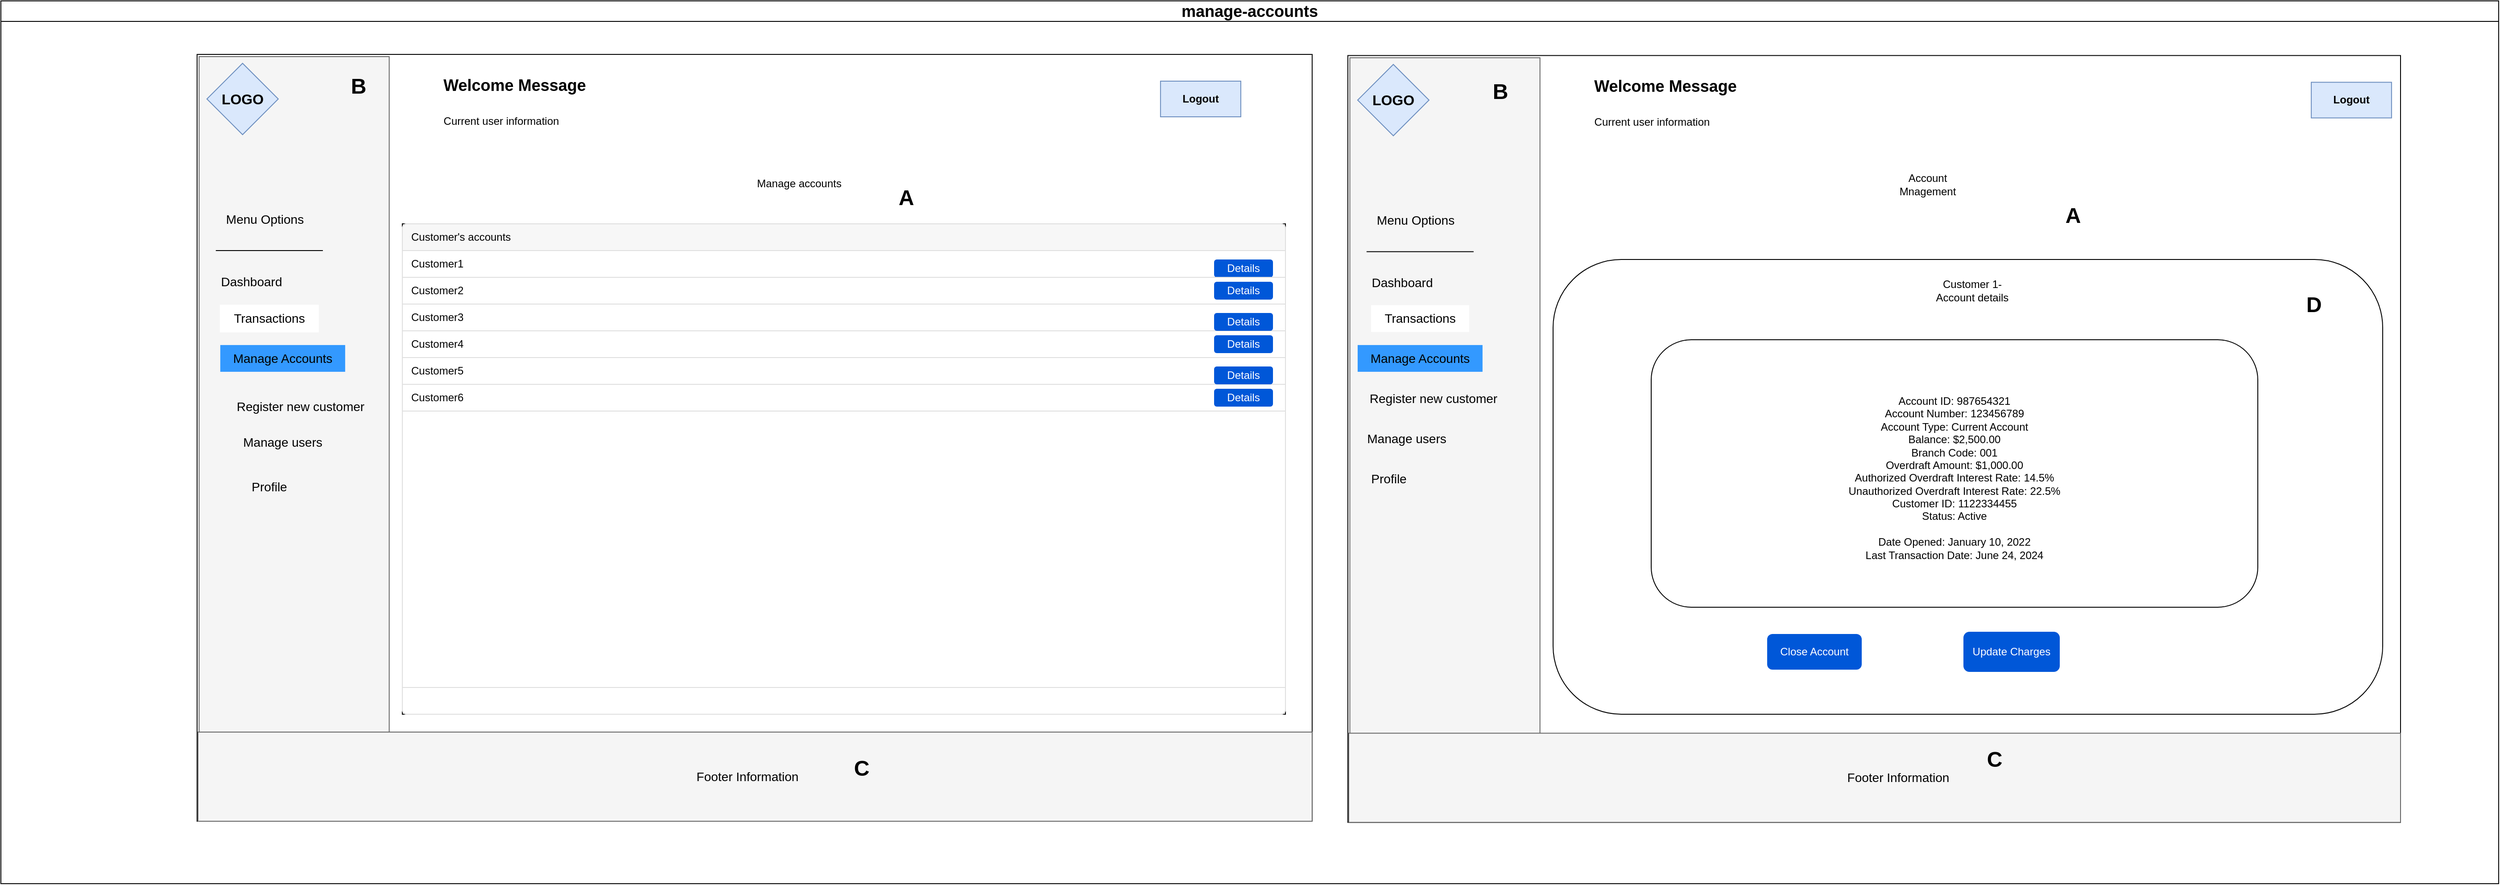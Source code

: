 <mxfile version="24.5.3" type="device">
  <diagram id="3j9G0F825_cHGCq9AKto" name="Page-2">
    <mxGraphModel dx="5438" dy="-12" grid="1" gridSize="10" guides="1" tooltips="1" connect="1" arrows="1" fold="1" page="1" pageScale="1" pageWidth="827" pageHeight="1169" math="0" shadow="0">
      <root>
        <mxCell id="0" />
        <mxCell id="1" parent="0" />
        <mxCell id="KaZSMS_361OF5o8MJigc-138" value="&lt;b style=&quot;font-size: 18px;&quot;&gt;manage-accounts&lt;/b&gt;" style="swimlane;whiteSpace=wrap;html=1;" parent="1" vertex="1">
          <mxGeometry x="-510" y="3340" width="2800" height="990" as="geometry" />
        </mxCell>
        <mxCell id="KaZSMS_361OF5o8MJigc-139" value="" style="rounded=1;whiteSpace=wrap;html=1;" parent="KaZSMS_361OF5o8MJigc-138" vertex="1">
          <mxGeometry x="2164" y="430" width="346" height="180" as="geometry" />
        </mxCell>
        <mxCell id="KaZSMS_361OF5o8MJigc-140" value="" style="rounded=0;whiteSpace=wrap;html=1;" parent="KaZSMS_361OF5o8MJigc-138" vertex="1">
          <mxGeometry x="219.93" y="60" width="1250" height="860" as="geometry" />
        </mxCell>
        <mxCell id="KaZSMS_361OF5o8MJigc-141" value="" style="rounded=0;whiteSpace=wrap;html=1;fillColor=#f5f5f5;fontColor=#333333;strokeColor=#666666;rotation=-270;" parent="KaZSMS_361OF5o8MJigc-138" vertex="1">
          <mxGeometry x="-100" y="384.69" width="857.5" height="213.13" as="geometry" />
        </mxCell>
        <mxCell id="KaZSMS_361OF5o8MJigc-142" value="&lt;font size=&quot;3&quot;&gt;&lt;b&gt;LOGO&lt;/b&gt;&lt;/font&gt;" style="rhombus;whiteSpace=wrap;html=1;fillColor=#dae8fc;strokeColor=#6c8ebf;" parent="KaZSMS_361OF5o8MJigc-138" vertex="1">
          <mxGeometry x="230.93" y="70" width="80" height="80" as="geometry" />
        </mxCell>
        <mxCell id="KaZSMS_361OF5o8MJigc-143" value="&lt;b&gt;Logout&lt;/b&gt;" style="rounded=0;whiteSpace=wrap;html=1;fillColor=#dae8fc;strokeColor=#6c8ebf;" parent="KaZSMS_361OF5o8MJigc-138" vertex="1">
          <mxGeometry x="1299.93" y="90" width="90" height="40" as="geometry" />
        </mxCell>
        <mxCell id="KaZSMS_361OF5o8MJigc-144" value="" style="rounded=0;whiteSpace=wrap;html=1;fillColor=#f5f5f5;fontColor=#f5f5f5;strokeColor=#666666;" parent="KaZSMS_361OF5o8MJigc-138" vertex="1">
          <mxGeometry x="220.93" y="820" width="1249" height="100" as="geometry" />
        </mxCell>
        <mxCell id="KaZSMS_361OF5o8MJigc-145" value="&lt;font style=&quot;font-size: 14px;&quot;&gt;Footer Information&lt;/font&gt;" style="text;html=1;align=center;verticalAlign=middle;whiteSpace=wrap;rounded=0;" parent="KaZSMS_361OF5o8MJigc-138" vertex="1">
          <mxGeometry x="773.93" y="855" width="126" height="30" as="geometry" />
        </mxCell>
        <mxCell id="KaZSMS_361OF5o8MJigc-146" value="" style="rounded=0;whiteSpace=wrap;html=1;" parent="KaZSMS_361OF5o8MJigc-138" vertex="1">
          <mxGeometry x="450" y="250" width="990" height="550" as="geometry" />
        </mxCell>
        <mxCell id="KaZSMS_361OF5o8MJigc-147" value="&lt;b&gt;&lt;font style=&quot;font-size: 18px;&quot;&gt;Welcome Message&lt;/font&gt;&lt;/b&gt;" style="text;html=1;align=center;verticalAlign=middle;whiteSpace=wrap;rounded=0;" parent="KaZSMS_361OF5o8MJigc-138" vertex="1">
          <mxGeometry x="460.93" y="80" width="230" height="30" as="geometry" />
        </mxCell>
        <mxCell id="KaZSMS_361OF5o8MJigc-148" value="Current user information" style="text;html=1;align=center;verticalAlign=middle;whiteSpace=wrap;rounded=0;" parent="KaZSMS_361OF5o8MJigc-138" vertex="1">
          <mxGeometry x="480.93" y="120" width="160" height="30" as="geometry" />
        </mxCell>
        <mxCell id="KaZSMS_361OF5o8MJigc-149" value="&lt;font style=&quot;font-size: 14px;&quot;&gt;Menu Options&lt;/font&gt;" style="text;html=1;align=center;verticalAlign=middle;whiteSpace=wrap;rounded=0;" parent="KaZSMS_361OF5o8MJigc-138" vertex="1">
          <mxGeometry x="240.93" y="230" width="110" height="30" as="geometry" />
        </mxCell>
        <mxCell id="KaZSMS_361OF5o8MJigc-150" value="&lt;font style=&quot;font-size: 14px;&quot;&gt;Dashboard&lt;/font&gt;" style="text;html=1;align=center;verticalAlign=middle;whiteSpace=wrap;rounded=0;" parent="KaZSMS_361OF5o8MJigc-138" vertex="1">
          <mxGeometry x="225.93" y="300" width="110" height="30" as="geometry" />
        </mxCell>
        <mxCell id="KaZSMS_361OF5o8MJigc-151" value="&lt;font style=&quot;font-size: 14px;&quot;&gt;Transactions&lt;/font&gt;" style="text;html=1;align=center;verticalAlign=middle;whiteSpace=wrap;rounded=0;fillColor=#FFFFFF;strokeColor=#FFFFFF;" parent="KaZSMS_361OF5o8MJigc-138" vertex="1">
          <mxGeometry x="245.93" y="341.26" width="110" height="30" as="geometry" />
        </mxCell>
        <mxCell id="KaZSMS_361OF5o8MJigc-152" value="&lt;font style=&quot;font-size: 14px;&quot;&gt;Manage Accounts&lt;/font&gt;" style="text;html=1;align=center;verticalAlign=middle;whiteSpace=wrap;rounded=0;fillColor=#3399FF;" parent="KaZSMS_361OF5o8MJigc-138" vertex="1">
          <mxGeometry x="245.93" y="385.95" width="140" height="30" as="geometry" />
        </mxCell>
        <mxCell id="KaZSMS_361OF5o8MJigc-153" value="&lt;font style=&quot;font-size: 14px;&quot;&gt;Register new customer&lt;/font&gt;" style="text;html=1;align=center;verticalAlign=middle;whiteSpace=wrap;rounded=0;" parent="KaZSMS_361OF5o8MJigc-138" vertex="1">
          <mxGeometry x="245.93" y="440" width="180" height="30" as="geometry" />
        </mxCell>
        <mxCell id="KaZSMS_361OF5o8MJigc-154" value="&lt;font style=&quot;font-size: 14px;&quot;&gt;Manage users&lt;/font&gt;" style="text;html=1;align=center;verticalAlign=middle;whiteSpace=wrap;rounded=0;" parent="KaZSMS_361OF5o8MJigc-138" vertex="1">
          <mxGeometry x="260.93" y="480" width="110" height="30" as="geometry" />
        </mxCell>
        <mxCell id="KaZSMS_361OF5o8MJigc-155" value="&lt;font style=&quot;font-size: 14px;&quot;&gt;Profile&lt;/font&gt;" style="text;html=1;align=center;verticalAlign=middle;whiteSpace=wrap;rounded=0;" parent="KaZSMS_361OF5o8MJigc-138" vertex="1">
          <mxGeometry x="245.93" y="530" width="110" height="30" as="geometry" />
        </mxCell>
        <mxCell id="KaZSMS_361OF5o8MJigc-156" style="edgeStyle=orthogonalEdgeStyle;rounded=0;orthogonalLoop=1;jettySize=auto;html=1;exitX=0.5;exitY=1;exitDx=0;exitDy=0;" parent="KaZSMS_361OF5o8MJigc-138" source="KaZSMS_361OF5o8MJigc-155" target="KaZSMS_361OF5o8MJigc-155" edge="1">
          <mxGeometry relative="1" as="geometry" />
        </mxCell>
        <mxCell id="KaZSMS_361OF5o8MJigc-157" value="" style="endArrow=none;html=1;rounded=0;" parent="KaZSMS_361OF5o8MJigc-138" edge="1">
          <mxGeometry width="50" height="50" relative="1" as="geometry">
            <mxPoint x="360.93" y="280" as="sourcePoint" />
            <mxPoint x="240.93" y="280" as="targetPoint" />
          </mxGeometry>
        </mxCell>
        <mxCell id="KaZSMS_361OF5o8MJigc-158" value="Manage accounts" style="text;html=1;align=center;verticalAlign=middle;whiteSpace=wrap;rounded=0;" parent="KaZSMS_361OF5o8MJigc-138" vertex="1">
          <mxGeometry x="839.93" y="190" width="110.07" height="30" as="geometry" />
        </mxCell>
        <mxCell id="KaZSMS_361OF5o8MJigc-159" value="" style="html=1;shadow=0;dashed=0;shape=mxgraph.bootstrap.rrect;rSize=5;strokeColor=#DFDFDF;html=1;whiteSpace=wrap;fillColor=#FFFFFF;fontColor=#000000;" parent="KaZSMS_361OF5o8MJigc-138" vertex="1">
          <mxGeometry x="450" y="250" width="990" height="550" as="geometry" />
        </mxCell>
        <mxCell id="KaZSMS_361OF5o8MJigc-160" value="Customer&#39;s accounts" style="html=1;shadow=0;dashed=0;shape=mxgraph.bootstrap.topButton;strokeColor=inherit;fillColor=#F7F7F7;rSize=5;perimeter=none;whiteSpace=wrap;resizeWidth=1;align=left;spacing=10;" parent="KaZSMS_361OF5o8MJigc-159" vertex="1">
          <mxGeometry width="990" height="30" relative="1" as="geometry" />
        </mxCell>
        <mxCell id="KaZSMS_361OF5o8MJigc-161" value="Customer1" style="strokeColor=inherit;fillColor=inherit;gradientColor=inherit;fontColor=inherit;html=1;shadow=0;dashed=0;perimeter=none;whiteSpace=wrap;resizeWidth=1;align=left;spacing=10;" parent="KaZSMS_361OF5o8MJigc-159" vertex="1">
          <mxGeometry width="990" height="30" relative="1" as="geometry">
            <mxPoint y="30" as="offset" />
          </mxGeometry>
        </mxCell>
        <mxCell id="KaZSMS_361OF5o8MJigc-162" value="Customer3" style="strokeColor=inherit;fillColor=inherit;gradientColor=inherit;fontColor=inherit;html=1;shadow=0;dashed=0;perimeter=none;whiteSpace=wrap;resizeWidth=1;align=left;spacing=10;" parent="KaZSMS_361OF5o8MJigc-159" vertex="1">
          <mxGeometry width="990" height="30" relative="1" as="geometry">
            <mxPoint y="90" as="offset" />
          </mxGeometry>
        </mxCell>
        <mxCell id="KaZSMS_361OF5o8MJigc-163" value="" style="strokeColor=inherit;fillColor=inherit;gradientColor=inherit;fontColor=inherit;html=1;shadow=0;dashed=0;shape=mxgraph.bootstrap.bottomButton;rSize=5;perimeter=none;whiteSpace=wrap;resizeWidth=1;resizeHeight=0;align=left;spacing=10;" parent="KaZSMS_361OF5o8MJigc-159" vertex="1">
          <mxGeometry y="1" width="990" height="30" relative="1" as="geometry">
            <mxPoint y="-30" as="offset" />
          </mxGeometry>
        </mxCell>
        <mxCell id="KaZSMS_361OF5o8MJigc-165" value="Details" style="rounded=1;fillColor=#0057D8;strokeColor=none;html=1;whiteSpace=wrap;fontColor=#ffffff;align=center;verticalAlign=middle;fontStyle=0;fontSize=12;sketch=0;" parent="KaZSMS_361OF5o8MJigc-159" vertex="1">
          <mxGeometry x="910" y="40" width="66" height="20" as="geometry" />
        </mxCell>
        <mxCell id="KaZSMS_361OF5o8MJigc-166" value="Customer6" style="strokeColor=inherit;fillColor=inherit;gradientColor=inherit;fontColor=inherit;html=1;shadow=0;dashed=0;perimeter=none;whiteSpace=wrap;resizeWidth=1;align=left;spacing=10;" parent="KaZSMS_361OF5o8MJigc-159" vertex="1">
          <mxGeometry y="180" width="990" height="30" as="geometry" />
        </mxCell>
        <mxCell id="KaZSMS_361OF5o8MJigc-167" value="Customer5" style="strokeColor=inherit;fillColor=inherit;gradientColor=inherit;fontColor=inherit;html=1;shadow=0;dashed=0;perimeter=none;whiteSpace=wrap;resizeWidth=1;align=left;spacing=10;" parent="KaZSMS_361OF5o8MJigc-159" vertex="1">
          <mxGeometry y="150" width="990" height="30" as="geometry" />
        </mxCell>
        <mxCell id="KaZSMS_361OF5o8MJigc-168" value="Customer4" style="strokeColor=inherit;fillColor=inherit;gradientColor=inherit;fontColor=inherit;html=1;shadow=0;dashed=0;perimeter=none;whiteSpace=wrap;resizeWidth=1;align=left;spacing=10;" parent="KaZSMS_361OF5o8MJigc-159" vertex="1">
          <mxGeometry y="120" width="990" height="30" as="geometry" />
        </mxCell>
        <mxCell id="KaZSMS_361OF5o8MJigc-169" value="Customer2" style="strokeColor=inherit;fillColor=inherit;gradientColor=inherit;fontColor=inherit;html=1;shadow=0;dashed=0;perimeter=none;whiteSpace=wrap;resizeWidth=1;align=left;spacing=10;" parent="KaZSMS_361OF5o8MJigc-159" vertex="1">
          <mxGeometry y="60" width="990" height="30" as="geometry" />
        </mxCell>
        <mxCell id="KaZSMS_361OF5o8MJigc-170" value="Details" style="rounded=1;fillColor=#0057D8;strokeColor=none;html=1;whiteSpace=wrap;fontColor=#ffffff;align=center;verticalAlign=middle;fontStyle=0;fontSize=12;sketch=0;" parent="KaZSMS_361OF5o8MJigc-159" vertex="1">
          <mxGeometry x="910" y="65" width="66" height="20" as="geometry" />
        </mxCell>
        <mxCell id="KaZSMS_361OF5o8MJigc-171" value="Details" style="rounded=1;fillColor=#0057D8;strokeColor=none;html=1;whiteSpace=wrap;fontColor=#ffffff;align=center;verticalAlign=middle;fontStyle=0;fontSize=12;sketch=0;" parent="KaZSMS_361OF5o8MJigc-159" vertex="1">
          <mxGeometry x="910" y="185" width="66" height="20" as="geometry" />
        </mxCell>
        <mxCell id="KaZSMS_361OF5o8MJigc-172" value="Details" style="rounded=1;fillColor=#0057D8;strokeColor=none;html=1;whiteSpace=wrap;fontColor=#ffffff;align=center;verticalAlign=middle;fontStyle=0;fontSize=12;sketch=0;" parent="KaZSMS_361OF5o8MJigc-159" vertex="1">
          <mxGeometry x="910" y="160" width="66" height="20" as="geometry" />
        </mxCell>
        <mxCell id="KaZSMS_361OF5o8MJigc-173" value="Details" style="rounded=1;fillColor=#0057D8;strokeColor=none;html=1;whiteSpace=wrap;fontColor=#ffffff;align=center;verticalAlign=middle;fontStyle=0;fontSize=12;sketch=0;" parent="KaZSMS_361OF5o8MJigc-159" vertex="1">
          <mxGeometry x="910" y="125" width="66" height="20" as="geometry" />
        </mxCell>
        <mxCell id="KaZSMS_361OF5o8MJigc-174" value="Details" style="rounded=1;fillColor=#0057D8;strokeColor=none;html=1;whiteSpace=wrap;fontColor=#ffffff;align=center;verticalAlign=middle;fontStyle=0;fontSize=12;sketch=0;" parent="KaZSMS_361OF5o8MJigc-159" vertex="1">
          <mxGeometry x="910" y="100" width="66" height="20" as="geometry" />
        </mxCell>
        <mxCell id="KaZSMS_361OF5o8MJigc-175" value="" style="rounded=0;whiteSpace=wrap;html=1;" parent="KaZSMS_361OF5o8MJigc-138" vertex="1">
          <mxGeometry x="1509.93" y="61.26" width="1180.07" height="860" as="geometry" />
        </mxCell>
        <mxCell id="KaZSMS_361OF5o8MJigc-176" value="" style="rounded=0;whiteSpace=wrap;html=1;fillColor=#f5f5f5;fontColor=#333333;strokeColor=#666666;rotation=-270;" parent="KaZSMS_361OF5o8MJigc-138" vertex="1">
          <mxGeometry x="1190" y="385.95" width="857.5" height="213.13" as="geometry" />
        </mxCell>
        <mxCell id="KaZSMS_361OF5o8MJigc-177" value="&lt;font size=&quot;3&quot;&gt;&lt;b&gt;LOGO&lt;/b&gt;&lt;/font&gt;" style="rhombus;whiteSpace=wrap;html=1;fillColor=#dae8fc;strokeColor=#6c8ebf;" parent="KaZSMS_361OF5o8MJigc-138" vertex="1">
          <mxGeometry x="1520.93" y="71.26" width="80" height="80" as="geometry" />
        </mxCell>
        <mxCell id="KaZSMS_361OF5o8MJigc-178" value="&lt;b&gt;Logout&lt;/b&gt;" style="rounded=0;whiteSpace=wrap;html=1;fillColor=#dae8fc;strokeColor=#6c8ebf;" parent="KaZSMS_361OF5o8MJigc-138" vertex="1">
          <mxGeometry x="2589.93" y="91.26" width="90" height="40" as="geometry" />
        </mxCell>
        <mxCell id="KaZSMS_361OF5o8MJigc-179" value="" style="rounded=0;whiteSpace=wrap;html=1;fillColor=#f5f5f5;fontColor=#f5f5f5;strokeColor=#666666;" parent="KaZSMS_361OF5o8MJigc-138" vertex="1">
          <mxGeometry x="1510.93" y="821.26" width="1179.07" height="100" as="geometry" />
        </mxCell>
        <mxCell id="KaZSMS_361OF5o8MJigc-180" value="&lt;font style=&quot;font-size: 14px;&quot;&gt;Footer Information&lt;/font&gt;" style="text;html=1;align=center;verticalAlign=middle;whiteSpace=wrap;rounded=0;" parent="KaZSMS_361OF5o8MJigc-138" vertex="1">
          <mxGeometry x="2063.93" y="856.26" width="126" height="30" as="geometry" />
        </mxCell>
        <mxCell id="KaZSMS_361OF5o8MJigc-181" value="&lt;b&gt;&lt;font style=&quot;font-size: 18px;&quot;&gt;Welcome Message&lt;/font&gt;&lt;/b&gt;" style="text;html=1;align=center;verticalAlign=middle;whiteSpace=wrap;rounded=0;" parent="KaZSMS_361OF5o8MJigc-138" vertex="1">
          <mxGeometry x="1750.93" y="81.26" width="230" height="30" as="geometry" />
        </mxCell>
        <mxCell id="KaZSMS_361OF5o8MJigc-182" value="Current user information" style="text;html=1;align=center;verticalAlign=middle;whiteSpace=wrap;rounded=0;" parent="KaZSMS_361OF5o8MJigc-138" vertex="1">
          <mxGeometry x="1770.93" y="121.26" width="160" height="30" as="geometry" />
        </mxCell>
        <mxCell id="KaZSMS_361OF5o8MJigc-183" value="&lt;font style=&quot;font-size: 14px;&quot;&gt;Menu Options&lt;/font&gt;" style="text;html=1;align=center;verticalAlign=middle;whiteSpace=wrap;rounded=0;" parent="KaZSMS_361OF5o8MJigc-138" vertex="1">
          <mxGeometry x="1530.93" y="231.26" width="110" height="30" as="geometry" />
        </mxCell>
        <mxCell id="KaZSMS_361OF5o8MJigc-184" value="&lt;font style=&quot;font-size: 14px;&quot;&gt;Dashboard&lt;/font&gt;" style="text;html=1;align=center;verticalAlign=middle;whiteSpace=wrap;rounded=0;" parent="KaZSMS_361OF5o8MJigc-138" vertex="1">
          <mxGeometry x="1515.93" y="301.26" width="110" height="30" as="geometry" />
        </mxCell>
        <mxCell id="KaZSMS_361OF5o8MJigc-185" value="&lt;font style=&quot;font-size: 14px;&quot;&gt;Transactions&lt;/font&gt;" style="text;html=1;align=center;verticalAlign=middle;whiteSpace=wrap;rounded=0;fillColor=#FFFFFF;" parent="KaZSMS_361OF5o8MJigc-138" vertex="1">
          <mxGeometry x="1535.93" y="341.26" width="110" height="30" as="geometry" />
        </mxCell>
        <mxCell id="KaZSMS_361OF5o8MJigc-186" value="&lt;font style=&quot;font-size: 14px;&quot;&gt;Manage Accounts&lt;/font&gt;" style="text;html=1;align=center;verticalAlign=middle;whiteSpace=wrap;rounded=0;fillColor=#3399FF;" parent="KaZSMS_361OF5o8MJigc-138" vertex="1">
          <mxGeometry x="1520.93" y="385.95" width="140" height="30" as="geometry" />
        </mxCell>
        <mxCell id="KaZSMS_361OF5o8MJigc-187" value="&lt;font style=&quot;font-size: 14px;&quot;&gt;Register new customer&lt;/font&gt;" style="text;html=1;align=center;verticalAlign=middle;whiteSpace=wrap;rounded=0;" parent="KaZSMS_361OF5o8MJigc-138" vertex="1">
          <mxGeometry x="1515.93" y="431.26" width="180" height="30" as="geometry" />
        </mxCell>
        <mxCell id="KaZSMS_361OF5o8MJigc-188" value="&lt;font style=&quot;font-size: 14px;&quot;&gt;Manage users&lt;/font&gt;" style="text;html=1;align=center;verticalAlign=middle;whiteSpace=wrap;rounded=0;" parent="KaZSMS_361OF5o8MJigc-138" vertex="1">
          <mxGeometry x="1520.93" y="476.26" width="110" height="30" as="geometry" />
        </mxCell>
        <mxCell id="KaZSMS_361OF5o8MJigc-189" value="&lt;font style=&quot;font-size: 14px;&quot;&gt;Profile&lt;/font&gt;" style="text;html=1;align=center;verticalAlign=middle;whiteSpace=wrap;rounded=0;" parent="KaZSMS_361OF5o8MJigc-138" vertex="1">
          <mxGeometry x="1500.93" y="521.26" width="110" height="30" as="geometry" />
        </mxCell>
        <mxCell id="KaZSMS_361OF5o8MJigc-190" style="edgeStyle=orthogonalEdgeStyle;rounded=0;orthogonalLoop=1;jettySize=auto;html=1;exitX=0.5;exitY=1;exitDx=0;exitDy=0;" parent="KaZSMS_361OF5o8MJigc-138" source="KaZSMS_361OF5o8MJigc-189" target="KaZSMS_361OF5o8MJigc-189" edge="1">
          <mxGeometry relative="1" as="geometry" />
        </mxCell>
        <mxCell id="KaZSMS_361OF5o8MJigc-191" value="" style="endArrow=none;html=1;rounded=0;" parent="KaZSMS_361OF5o8MJigc-138" edge="1">
          <mxGeometry width="50" height="50" relative="1" as="geometry">
            <mxPoint x="1650.93" y="281.26" as="sourcePoint" />
            <mxPoint x="1530.93" y="281.26" as="targetPoint" />
          </mxGeometry>
        </mxCell>
        <mxCell id="KaZSMS_361OF5o8MJigc-192" value="Account Mnagement" style="text;html=1;align=center;verticalAlign=middle;whiteSpace=wrap;rounded=0;" parent="KaZSMS_361OF5o8MJigc-138" vertex="1">
          <mxGeometry x="2129.93" y="191.26" width="60" height="30" as="geometry" />
        </mxCell>
        <mxCell id="KaZSMS_361OF5o8MJigc-193" value="" style="rounded=1;whiteSpace=wrap;html=1;" parent="KaZSMS_361OF5o8MJigc-138" vertex="1">
          <mxGeometry x="1740" y="290" width="930" height="510" as="geometry" />
        </mxCell>
        <mxCell id="KaZSMS_361OF5o8MJigc-194" value="Customer 1- Account details" style="text;html=1;align=center;verticalAlign=middle;whiteSpace=wrap;rounded=0;" parent="KaZSMS_361OF5o8MJigc-138" vertex="1">
          <mxGeometry x="2154.97" y="310" width="110.07" height="30" as="geometry" />
        </mxCell>
        <mxCell id="KaZSMS_361OF5o8MJigc-196" style="edgeStyle=orthogonalEdgeStyle;rounded=0;orthogonalLoop=1;jettySize=auto;html=1;exitX=0.5;exitY=1;exitDx=0;exitDy=0;" parent="KaZSMS_361OF5o8MJigc-138" source="KaZSMS_361OF5o8MJigc-153" target="KaZSMS_361OF5o8MJigc-153" edge="1">
          <mxGeometry relative="1" as="geometry" />
        </mxCell>
        <mxCell id="KaZSMS_361OF5o8MJigc-197" value="" style="rounded=1;whiteSpace=wrap;html=1;" parent="KaZSMS_361OF5o8MJigc-138" vertex="1">
          <mxGeometry x="1850" y="380" width="680" height="300" as="geometry" />
        </mxCell>
        <mxCell id="KaZSMS_361OF5o8MJigc-198" value="&lt;div&gt;Account ID: 987654321&lt;/div&gt;&lt;div&gt;Account Number: 123456789&lt;/div&gt;&lt;div&gt;Account Type: Current Account&lt;/div&gt;&lt;div&gt;Balance: $2,500.00&lt;/div&gt;&lt;div&gt;Branch Code: 001&lt;/div&gt;&lt;div&gt;Overdraft Amount: $1,000.00&lt;/div&gt;&lt;div&gt;Authorized Overdraft Interest Rate: 14.5%&lt;/div&gt;&lt;div&gt;Unauthorized Overdraft Interest Rate: 22.5%&lt;/div&gt;&lt;div&gt;Customer ID: 1122334455&lt;/div&gt;&lt;div&gt;Status: Active&lt;/div&gt;&lt;div&gt;&lt;br&gt;&lt;/div&gt;&lt;div&gt;Date Opened: January 10, 2022&lt;/div&gt;&lt;div&gt;Last Transaction Date: June 24, 2024&lt;/div&gt;" style="text;html=1;align=center;verticalAlign=middle;whiteSpace=wrap;rounded=0;" parent="KaZSMS_361OF5o8MJigc-138" vertex="1">
          <mxGeometry x="1870" y="410" width="640" height="250" as="geometry" />
        </mxCell>
        <mxCell id="KaZSMS_361OF5o8MJigc-199" value="Close Account" style="rounded=1;fillColor=#0057D8;strokeColor=none;html=1;whiteSpace=wrap;fontColor=#ffffff;align=center;verticalAlign=middle;fontStyle=0;fontSize=12;sketch=0;" parent="KaZSMS_361OF5o8MJigc-138" vertex="1">
          <mxGeometry x="1980" y="710" width="106" height="40" as="geometry" />
        </mxCell>
        <mxCell id="KaZSMS_361OF5o8MJigc-200" value="Update Charges" style="rounded=1;fillColor=#0057D8;strokeColor=none;html=1;whiteSpace=wrap;fontColor=#ffffff;align=center;verticalAlign=middle;fontStyle=0;fontSize=12;sketch=0;" parent="KaZSMS_361OF5o8MJigc-138" vertex="1">
          <mxGeometry x="2200" y="707.5" width="108" height="45" as="geometry" />
        </mxCell>
        <mxCell id="gPl9Uhkl-_hYGqYc9W2--191" value="&lt;h1 style=&quot;margin-top: 0px;&quot;&gt;A&lt;/h1&gt;" style="text;html=1;whiteSpace=wrap;overflow=hidden;rounded=0;align=center;" parent="KaZSMS_361OF5o8MJigc-138" vertex="1">
          <mxGeometry x="1000" y="200" width="30" height="40" as="geometry" />
        </mxCell>
        <mxCell id="gPl9Uhkl-_hYGqYc9W2--192" value="&lt;h1 style=&quot;margin-top: 0px;&quot;&gt;A&lt;/h1&gt;" style="text;html=1;whiteSpace=wrap;overflow=hidden;rounded=0;align=center;" parent="KaZSMS_361OF5o8MJigc-138" vertex="1">
          <mxGeometry x="2308" y="220" width="30" height="40" as="geometry" />
        </mxCell>
        <mxCell id="gPl9Uhkl-_hYGqYc9W2--193" value="&lt;h1 style=&quot;margin-top: 0px;&quot;&gt;B&lt;/h1&gt;" style="text;html=1;whiteSpace=wrap;overflow=hidden;rounded=0;align=center;" parent="KaZSMS_361OF5o8MJigc-138" vertex="1">
          <mxGeometry x="1665.93" y="81.26" width="30" height="40" as="geometry" />
        </mxCell>
        <mxCell id="gPl9Uhkl-_hYGqYc9W2--179" value="&lt;h1 style=&quot;margin-top: 0px;&quot;&gt;B&lt;/h1&gt;" style="text;html=1;whiteSpace=wrap;overflow=hidden;rounded=0;align=center;" parent="KaZSMS_361OF5o8MJigc-138" vertex="1">
          <mxGeometry x="385.93" y="75" width="30" height="40" as="geometry" />
        </mxCell>
        <mxCell id="gPl9Uhkl-_hYGqYc9W2--194" value="&lt;h1 style=&quot;margin-top: 0px;&quot;&gt;C&lt;/h1&gt;" style="text;html=1;whiteSpace=wrap;overflow=hidden;rounded=0;align=center;" parent="KaZSMS_361OF5o8MJigc-138" vertex="1">
          <mxGeometry x="2220" y="830" width="30" height="40" as="geometry" />
        </mxCell>
        <mxCell id="gPl9Uhkl-_hYGqYc9W2--190" value="&lt;h1 style=&quot;margin-top: 0px;&quot;&gt;C&lt;/h1&gt;" style="text;html=1;whiteSpace=wrap;overflow=hidden;rounded=0;align=center;" parent="KaZSMS_361OF5o8MJigc-138" vertex="1">
          <mxGeometry x="950" y="840" width="30" height="40" as="geometry" />
        </mxCell>
        <mxCell id="gPl9Uhkl-_hYGqYc9W2--181" value="&lt;h1 style=&quot;margin-top: 0px;&quot;&gt;D&lt;/h1&gt;" style="text;html=1;whiteSpace=wrap;overflow=hidden;rounded=0;align=center;" parent="KaZSMS_361OF5o8MJigc-138" vertex="1">
          <mxGeometry x="2578" y="320" width="30" height="40" as="geometry" />
        </mxCell>
      </root>
    </mxGraphModel>
  </diagram>
</mxfile>
